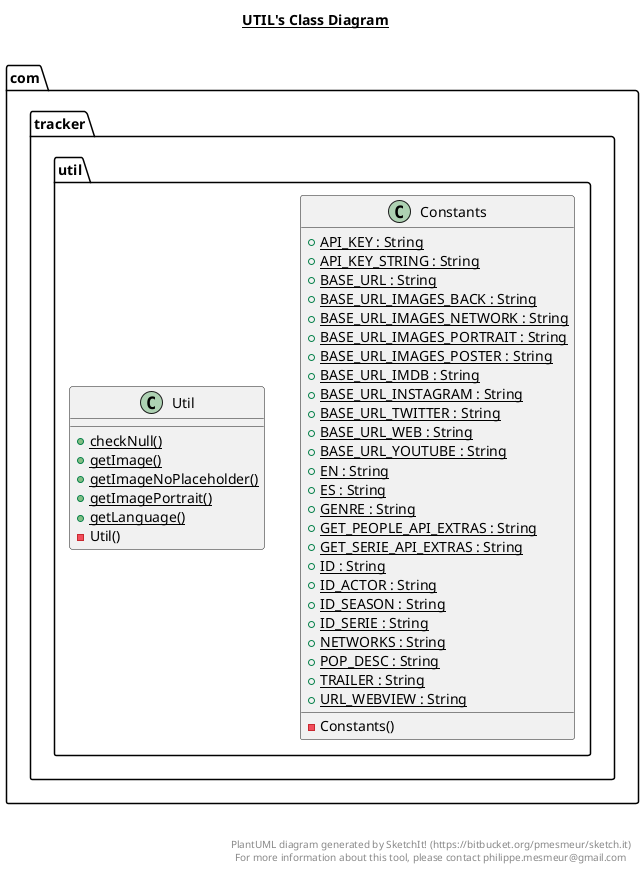 @startuml

title __UTIL's Class Diagram__\n

  namespace com.tracker {
    namespace util {
      class com.tracker.util.Constants {
          {static} + API_KEY : String
          {static} + API_KEY_STRING : String
          {static} + BASE_URL : String
          {static} + BASE_URL_IMAGES_BACK : String
          {static} + BASE_URL_IMAGES_NETWORK : String
          {static} + BASE_URL_IMAGES_PORTRAIT : String
          {static} + BASE_URL_IMAGES_POSTER : String
          {static} + BASE_URL_IMDB : String
          {static} + BASE_URL_INSTAGRAM : String
          {static} + BASE_URL_TWITTER : String
          {static} + BASE_URL_WEB : String
          {static} + BASE_URL_YOUTUBE : String
          {static} + EN : String
          {static} + ES : String
          {static} + GENRE : String
          {static} + GET_PEOPLE_API_EXTRAS : String
          {static} + GET_SERIE_API_EXTRAS : String
          {static} + ID : String
          {static} + ID_ACTOR : String
          {static} + ID_SEASON : String
          {static} + ID_SERIE : String
          {static} + NETWORKS : String
          {static} + POP_DESC : String
          {static} + TRAILER : String
          {static} + URL_WEBVIEW : String
          - Constants()
      }
    }
  }
  

  namespace com.tracker {
    namespace util {
      class com.tracker.util.Util {
          {static} + checkNull()
          {static} + getImage()
          {static} + getImageNoPlaceholder()
          {static} + getImagePortrait()
          {static} + getLanguage()
          - Util()
      }
    }
  }
  



right footer


PlantUML diagram generated by SketchIt! (https://bitbucket.org/pmesmeur/sketch.it)
For more information about this tool, please contact philippe.mesmeur@gmail.com
endfooter

@enduml
